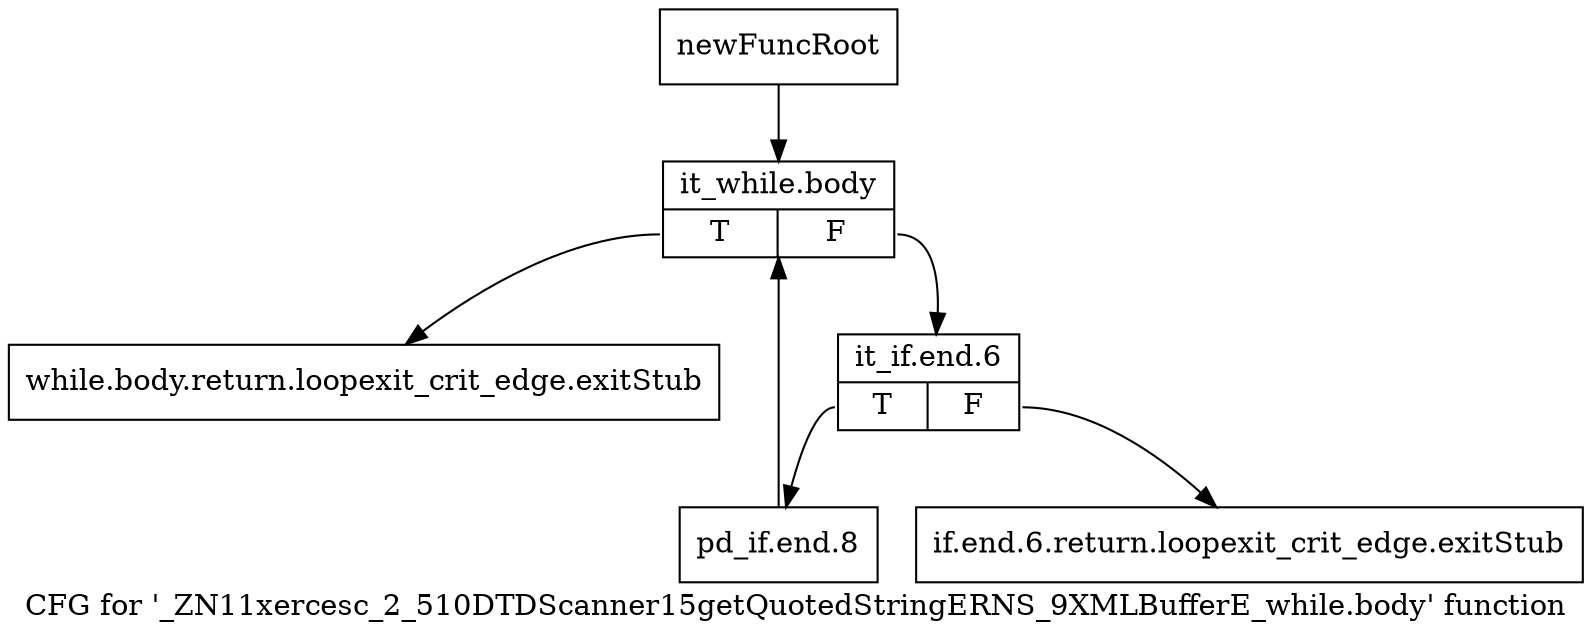 digraph "CFG for '_ZN11xercesc_2_510DTDScanner15getQuotedStringERNS_9XMLBufferE_while.body' function" {
	label="CFG for '_ZN11xercesc_2_510DTDScanner15getQuotedStringERNS_9XMLBufferE_while.body' function";

	Node0x983b790 [shape=record,label="{newFuncRoot}"];
	Node0x983b790 -> Node0x983bcf0;
	Node0x983bc50 [shape=record,label="{while.body.return.loopexit_crit_edge.exitStub}"];
	Node0x983bca0 [shape=record,label="{if.end.6.return.loopexit_crit_edge.exitStub}"];
	Node0x983bcf0 [shape=record,label="{it_while.body|{<s0>T|<s1>F}}"];
	Node0x983bcf0:s0 -> Node0x983bc50;
	Node0x983bcf0:s1 -> Node0x983bd40;
	Node0x983bd40 [shape=record,label="{it_if.end.6|{<s0>T|<s1>F}}"];
	Node0x983bd40:s0 -> Node0x983bd90;
	Node0x983bd40:s1 -> Node0x983bca0;
	Node0x983bd90 [shape=record,label="{pd_if.end.8}"];
	Node0x983bd90 -> Node0x983bcf0;
}
